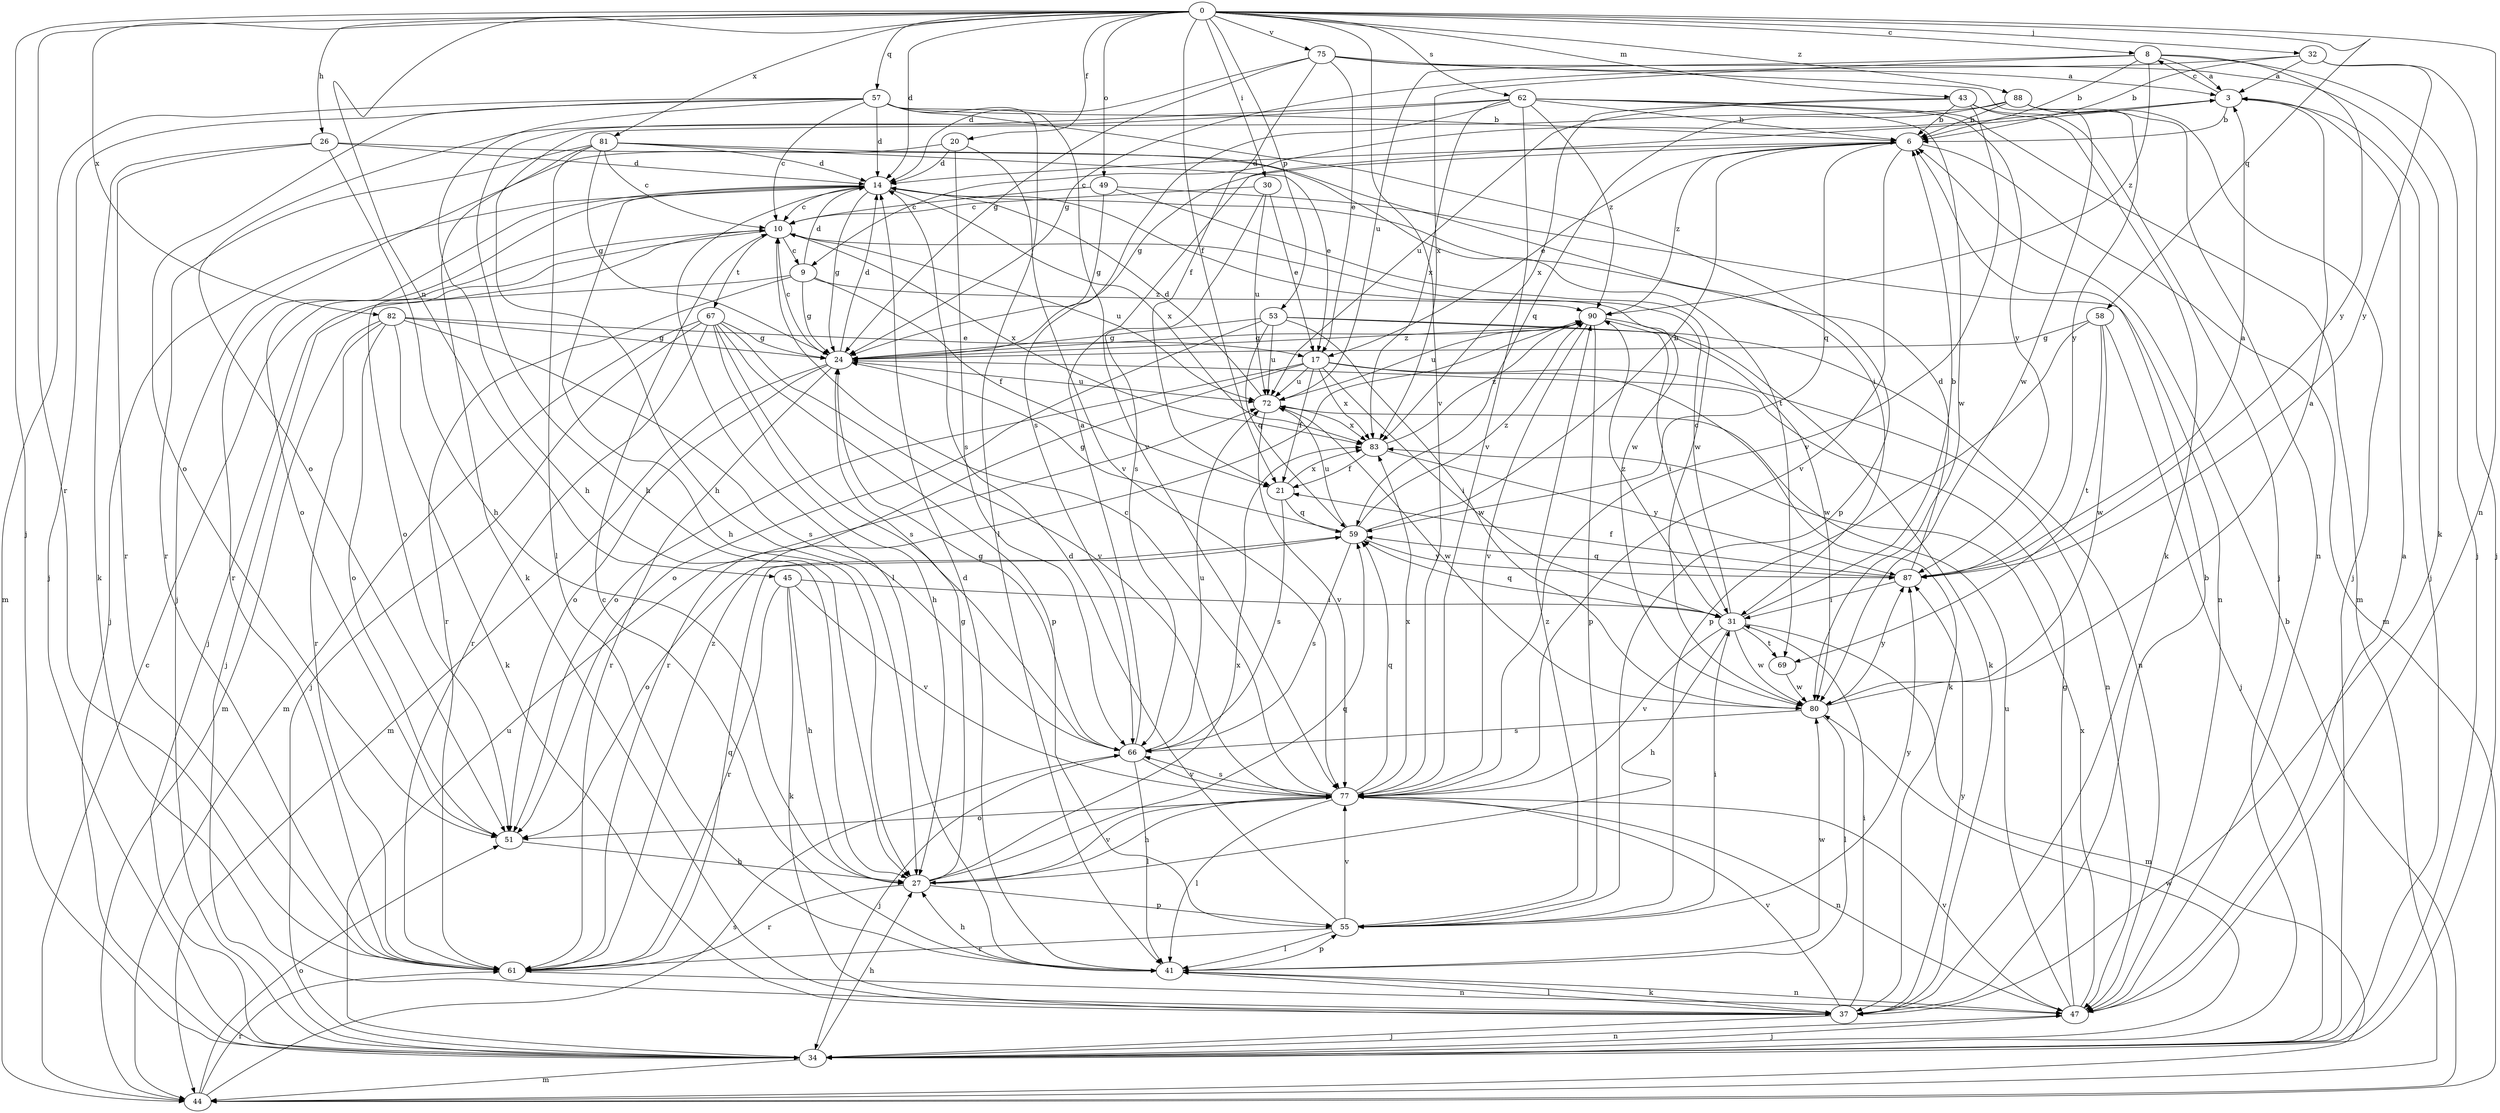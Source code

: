 strict digraph  {
0;
3;
6;
8;
9;
10;
14;
17;
20;
21;
24;
26;
27;
30;
31;
32;
34;
37;
41;
43;
44;
45;
47;
49;
51;
53;
55;
57;
58;
59;
61;
62;
66;
67;
69;
72;
75;
77;
80;
81;
82;
83;
87;
88;
90;
0 -> 8  [label=c];
0 -> 14  [label=d];
0 -> 20  [label=f];
0 -> 21  [label=f];
0 -> 26  [label=h];
0 -> 30  [label=i];
0 -> 32  [label=j];
0 -> 34  [label=j];
0 -> 43  [label=m];
0 -> 45  [label=n];
0 -> 47  [label=n];
0 -> 49  [label=o];
0 -> 53  [label=p];
0 -> 57  [label=q];
0 -> 58  [label=q];
0 -> 61  [label=r];
0 -> 62  [label=s];
0 -> 75  [label=v];
0 -> 77  [label=v];
0 -> 81  [label=x];
0 -> 82  [label=x];
0 -> 88  [label=z];
3 -> 6  [label=b];
3 -> 8  [label=c];
3 -> 9  [label=c];
3 -> 34  [label=j];
6 -> 14  [label=d];
6 -> 17  [label=e];
6 -> 24  [label=g];
6 -> 44  [label=m];
6 -> 59  [label=q];
6 -> 77  [label=v];
6 -> 90  [label=z];
8 -> 3  [label=a];
8 -> 6  [label=b];
8 -> 34  [label=j];
8 -> 72  [label=u];
8 -> 83  [label=x];
8 -> 87  [label=y];
8 -> 90  [label=z];
9 -> 14  [label=d];
9 -> 21  [label=f];
9 -> 24  [label=g];
9 -> 34  [label=j];
9 -> 61  [label=r];
9 -> 90  [label=z];
10 -> 9  [label=c];
10 -> 34  [label=j];
10 -> 51  [label=o];
10 -> 67  [label=t];
10 -> 72  [label=u];
10 -> 83  [label=x];
14 -> 10  [label=c];
14 -> 24  [label=g];
14 -> 27  [label=h];
14 -> 34  [label=j];
14 -> 41  [label=l];
14 -> 51  [label=o];
14 -> 61  [label=r];
14 -> 80  [label=w];
14 -> 83  [label=x];
17 -> 21  [label=f];
17 -> 31  [label=i];
17 -> 37  [label=k];
17 -> 47  [label=n];
17 -> 51  [label=o];
17 -> 61  [label=r];
17 -> 72  [label=u];
17 -> 83  [label=x];
20 -> 14  [label=d];
20 -> 34  [label=j];
20 -> 66  [label=s];
20 -> 77  [label=v];
21 -> 59  [label=q];
21 -> 66  [label=s];
21 -> 83  [label=x];
24 -> 10  [label=c];
24 -> 14  [label=d];
24 -> 44  [label=m];
24 -> 51  [label=o];
24 -> 61  [label=r];
24 -> 72  [label=u];
24 -> 90  [label=z];
26 -> 14  [label=d];
26 -> 27  [label=h];
26 -> 31  [label=i];
26 -> 37  [label=k];
26 -> 61  [label=r];
27 -> 24  [label=g];
27 -> 55  [label=p];
27 -> 59  [label=q];
27 -> 61  [label=r];
27 -> 77  [label=v];
27 -> 83  [label=x];
30 -> 10  [label=c];
30 -> 17  [label=e];
30 -> 66  [label=s];
30 -> 72  [label=u];
31 -> 6  [label=b];
31 -> 10  [label=c];
31 -> 27  [label=h];
31 -> 44  [label=m];
31 -> 59  [label=q];
31 -> 69  [label=t];
31 -> 77  [label=v];
31 -> 80  [label=w];
31 -> 90  [label=z];
32 -> 3  [label=a];
32 -> 6  [label=b];
32 -> 24  [label=g];
32 -> 34  [label=j];
32 -> 87  [label=y];
34 -> 27  [label=h];
34 -> 44  [label=m];
34 -> 47  [label=n];
34 -> 72  [label=u];
34 -> 80  [label=w];
37 -> 6  [label=b];
37 -> 31  [label=i];
37 -> 34  [label=j];
37 -> 41  [label=l];
37 -> 77  [label=v];
37 -> 87  [label=y];
41 -> 10  [label=c];
41 -> 14  [label=d];
41 -> 27  [label=h];
41 -> 37  [label=k];
41 -> 47  [label=n];
41 -> 55  [label=p];
41 -> 80  [label=w];
43 -> 6  [label=b];
43 -> 34  [label=j];
43 -> 37  [label=k];
43 -> 72  [label=u];
43 -> 77  [label=v];
43 -> 83  [label=x];
44 -> 6  [label=b];
44 -> 10  [label=c];
44 -> 51  [label=o];
44 -> 61  [label=r];
44 -> 66  [label=s];
45 -> 27  [label=h];
45 -> 31  [label=i];
45 -> 37  [label=k];
45 -> 61  [label=r];
45 -> 77  [label=v];
47 -> 3  [label=a];
47 -> 24  [label=g];
47 -> 34  [label=j];
47 -> 72  [label=u];
47 -> 77  [label=v];
47 -> 83  [label=x];
49 -> 10  [label=c];
49 -> 24  [label=g];
49 -> 47  [label=n];
49 -> 80  [label=w];
51 -> 27  [label=h];
53 -> 24  [label=g];
53 -> 37  [label=k];
53 -> 47  [label=n];
53 -> 51  [label=o];
53 -> 59  [label=q];
53 -> 72  [label=u];
53 -> 80  [label=w];
55 -> 14  [label=d];
55 -> 31  [label=i];
55 -> 41  [label=l];
55 -> 61  [label=r];
55 -> 77  [label=v];
55 -> 87  [label=y];
55 -> 90  [label=z];
57 -> 6  [label=b];
57 -> 10  [label=c];
57 -> 14  [label=d];
57 -> 27  [label=h];
57 -> 34  [label=j];
57 -> 41  [label=l];
57 -> 44  [label=m];
57 -> 51  [label=o];
57 -> 55  [label=p];
57 -> 77  [label=v];
58 -> 24  [label=g];
58 -> 34  [label=j];
58 -> 55  [label=p];
58 -> 69  [label=t];
58 -> 80  [label=w];
59 -> 6  [label=b];
59 -> 24  [label=g];
59 -> 51  [label=o];
59 -> 66  [label=s];
59 -> 72  [label=u];
59 -> 87  [label=y];
59 -> 90  [label=z];
61 -> 47  [label=n];
61 -> 59  [label=q];
61 -> 90  [label=z];
62 -> 6  [label=b];
62 -> 27  [label=h];
62 -> 44  [label=m];
62 -> 51  [label=o];
62 -> 66  [label=s];
62 -> 77  [label=v];
62 -> 80  [label=w];
62 -> 83  [label=x];
62 -> 87  [label=y];
62 -> 90  [label=z];
66 -> 3  [label=a];
66 -> 24  [label=g];
66 -> 34  [label=j];
66 -> 41  [label=l];
66 -> 72  [label=u];
66 -> 77  [label=v];
67 -> 24  [label=g];
67 -> 27  [label=h];
67 -> 34  [label=j];
67 -> 44  [label=m];
67 -> 55  [label=p];
67 -> 61  [label=r];
67 -> 66  [label=s];
67 -> 77  [label=v];
69 -> 80  [label=w];
72 -> 14  [label=d];
72 -> 77  [label=v];
72 -> 80  [label=w];
72 -> 83  [label=x];
75 -> 3  [label=a];
75 -> 14  [label=d];
75 -> 17  [label=e];
75 -> 21  [label=f];
75 -> 24  [label=g];
75 -> 37  [label=k];
75 -> 80  [label=w];
77 -> 10  [label=c];
77 -> 27  [label=h];
77 -> 41  [label=l];
77 -> 47  [label=n];
77 -> 51  [label=o];
77 -> 59  [label=q];
77 -> 66  [label=s];
77 -> 83  [label=x];
80 -> 3  [label=a];
80 -> 41  [label=l];
80 -> 66  [label=s];
80 -> 87  [label=y];
81 -> 10  [label=c];
81 -> 14  [label=d];
81 -> 17  [label=e];
81 -> 24  [label=g];
81 -> 37  [label=k];
81 -> 41  [label=l];
81 -> 61  [label=r];
81 -> 69  [label=t];
82 -> 17  [label=e];
82 -> 24  [label=g];
82 -> 37  [label=k];
82 -> 44  [label=m];
82 -> 51  [label=o];
82 -> 61  [label=r];
82 -> 66  [label=s];
83 -> 21  [label=f];
83 -> 87  [label=y];
83 -> 90  [label=z];
87 -> 3  [label=a];
87 -> 14  [label=d];
87 -> 21  [label=f];
87 -> 31  [label=i];
87 -> 59  [label=q];
88 -> 6  [label=b];
88 -> 27  [label=h];
88 -> 34  [label=j];
88 -> 47  [label=n];
88 -> 59  [label=q];
88 -> 87  [label=y];
90 -> 24  [label=g];
90 -> 31  [label=i];
90 -> 55  [label=p];
90 -> 72  [label=u];
90 -> 77  [label=v];
90 -> 80  [label=w];
}
